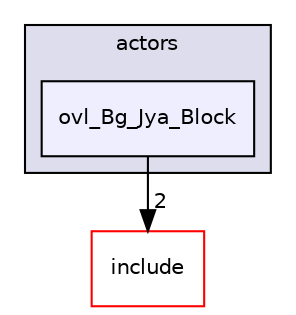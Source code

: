 digraph "src/overlays/actors/ovl_Bg_Jya_Block" {
  compound=true
  node [ fontsize="10", fontname="Helvetica"];
  edge [ labelfontsize="10", labelfontname="Helvetica"];
  subgraph clusterdir_e93473484be31ce7bcb356bd643a22f8 {
    graph [ bgcolor="#ddddee", pencolor="black", label="actors" fontname="Helvetica", fontsize="10", URL="dir_e93473484be31ce7bcb356bd643a22f8.html"]
  dir_4ceaf7e35d96d5760ec1eb3bfd67220c [shape=box, label="ovl_Bg_Jya_Block", style="filled", fillcolor="#eeeeff", pencolor="black", URL="dir_4ceaf7e35d96d5760ec1eb3bfd67220c.html"];
  }
  dir_d44c64559bbebec7f509842c48db8b23 [shape=box label="include" fillcolor="white" style="filled" color="red" URL="dir_d44c64559bbebec7f509842c48db8b23.html"];
  dir_4ceaf7e35d96d5760ec1eb3bfd67220c->dir_d44c64559bbebec7f509842c48db8b23 [headlabel="2", labeldistance=1.5 headhref="dir_000068_000000.html"];
}
